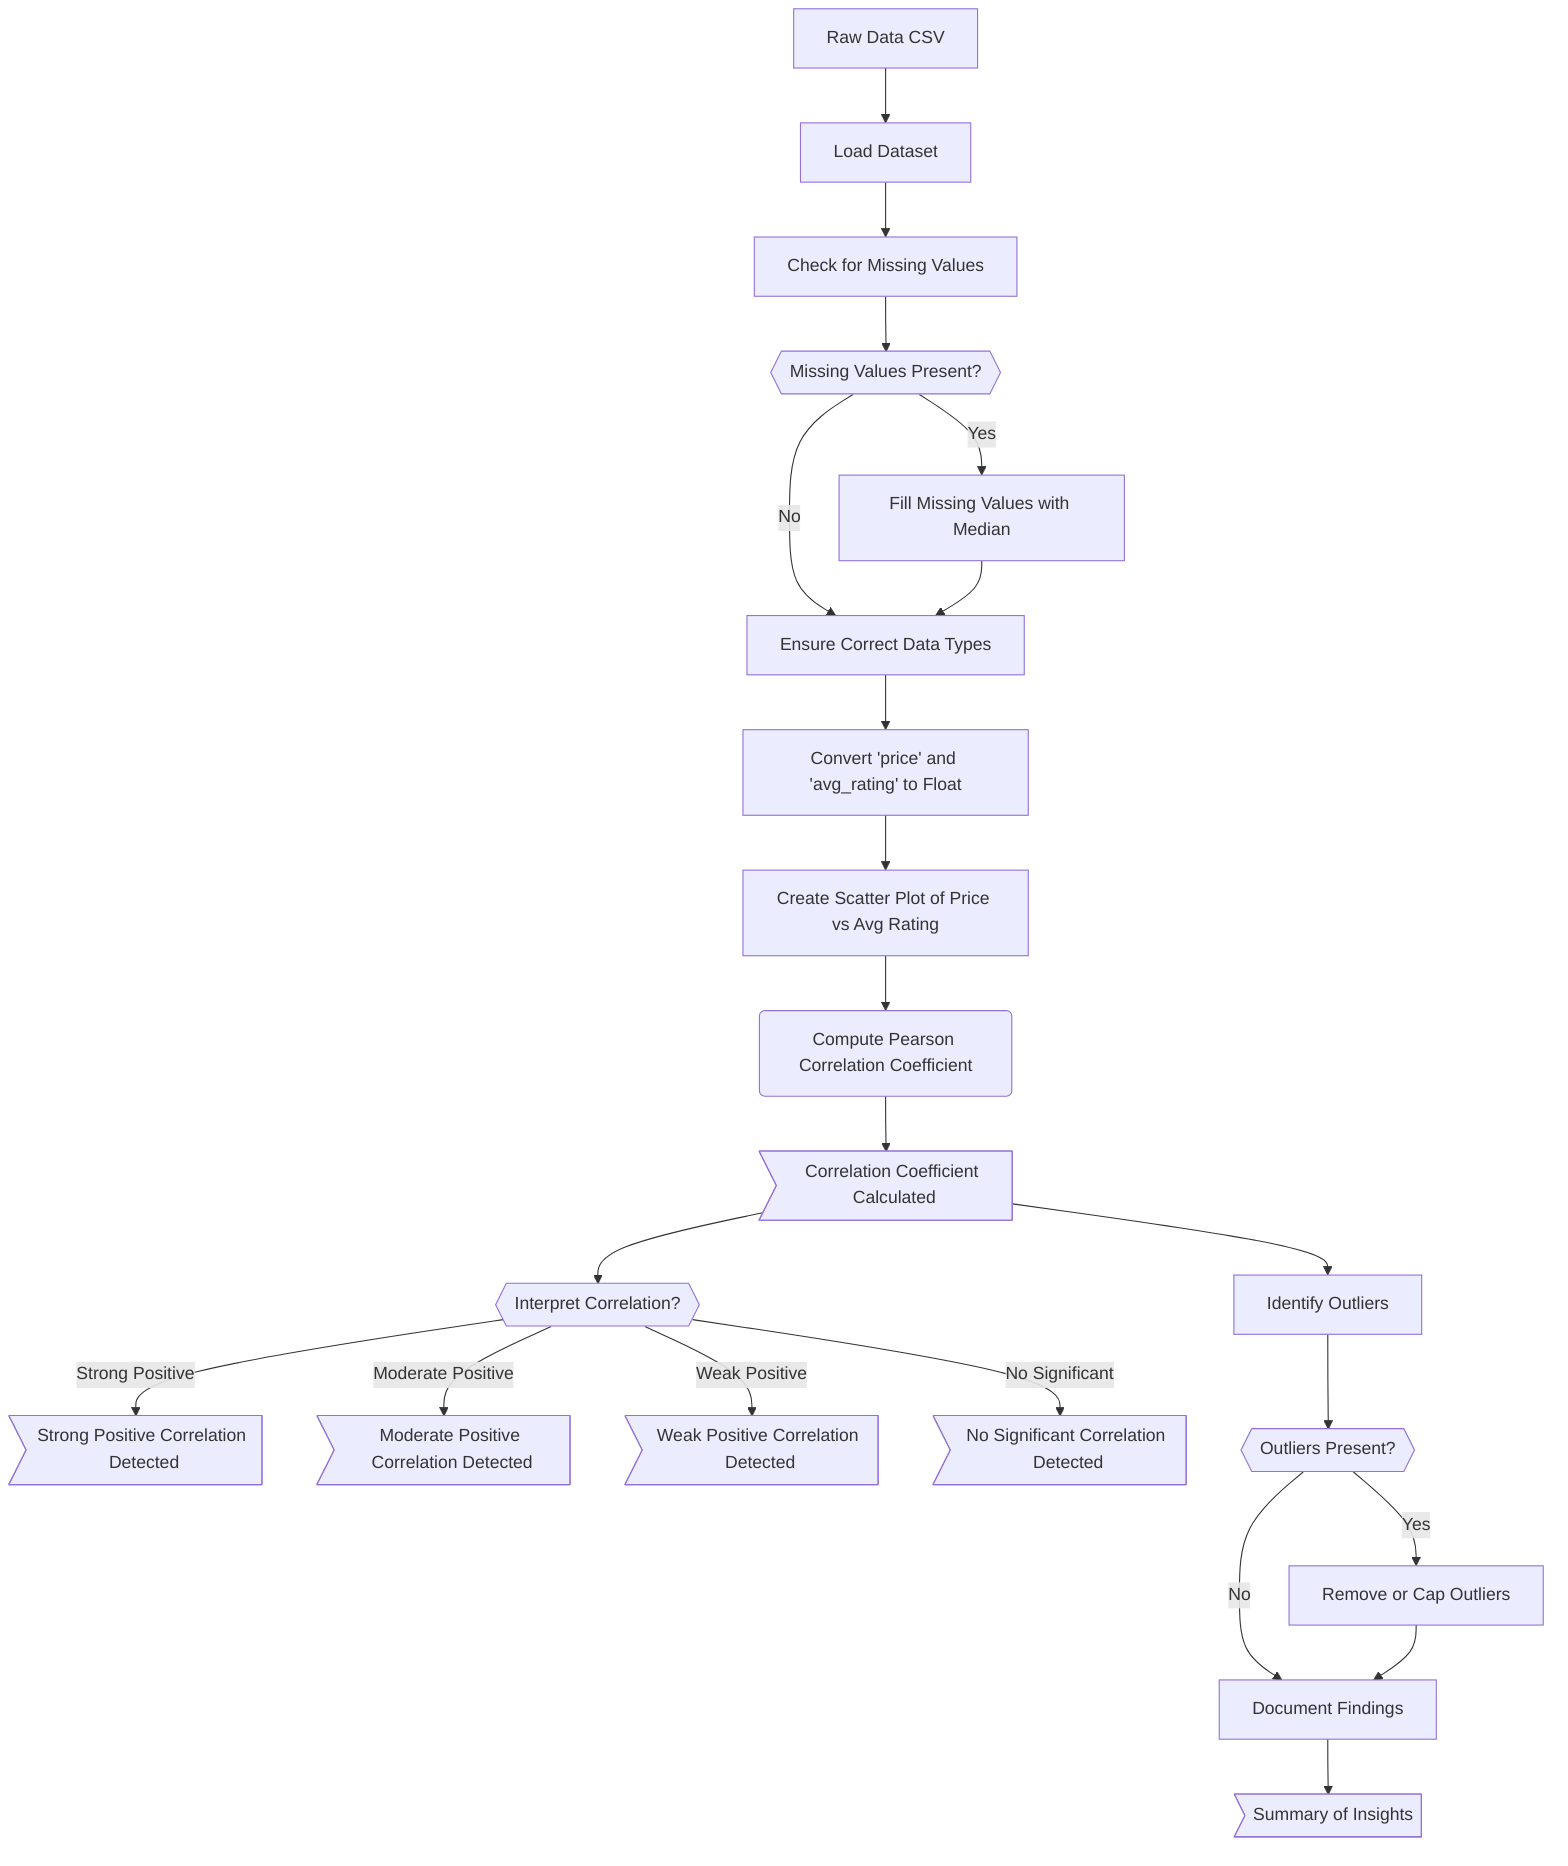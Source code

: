 flowchart TD
    A["Raw Data CSV"] --> B[Load Dataset]
    B --> C[Check for Missing Values]
    C --> D{{"Missing Values Present?"}}
    D -->|Yes| E[Fill Missing Values with Median]
    D -->|No| F[Ensure Correct Data Types]
    E --> F
    F --> G[Convert 'price' and 'avg_rating' to Float]
    G --> H[Create Scatter Plot of Price vs Avg Rating]
    H --> I(Compute Pearson Correlation Coefficient)
    I --> J>Correlation Coefficient Calculated]
    J --> K{{"Interpret Correlation?"}}
    K -->|Strong Positive| L>Strong Positive Correlation Detected]
    K -->|Moderate Positive| M>Moderate Positive Correlation Detected]
    K -->|Weak Positive| N>Weak Positive Correlation Detected]
    K -->|No Significant| O>No Significant Correlation Detected]
    J --> P[Identify Outliers]
    P --> Q{{"Outliers Present?"}}
    Q -->|Yes| R[Remove or Cap Outliers]
    Q -->|No| S[Document Findings]
    R --> S
    S --> T>Summary of Insights]